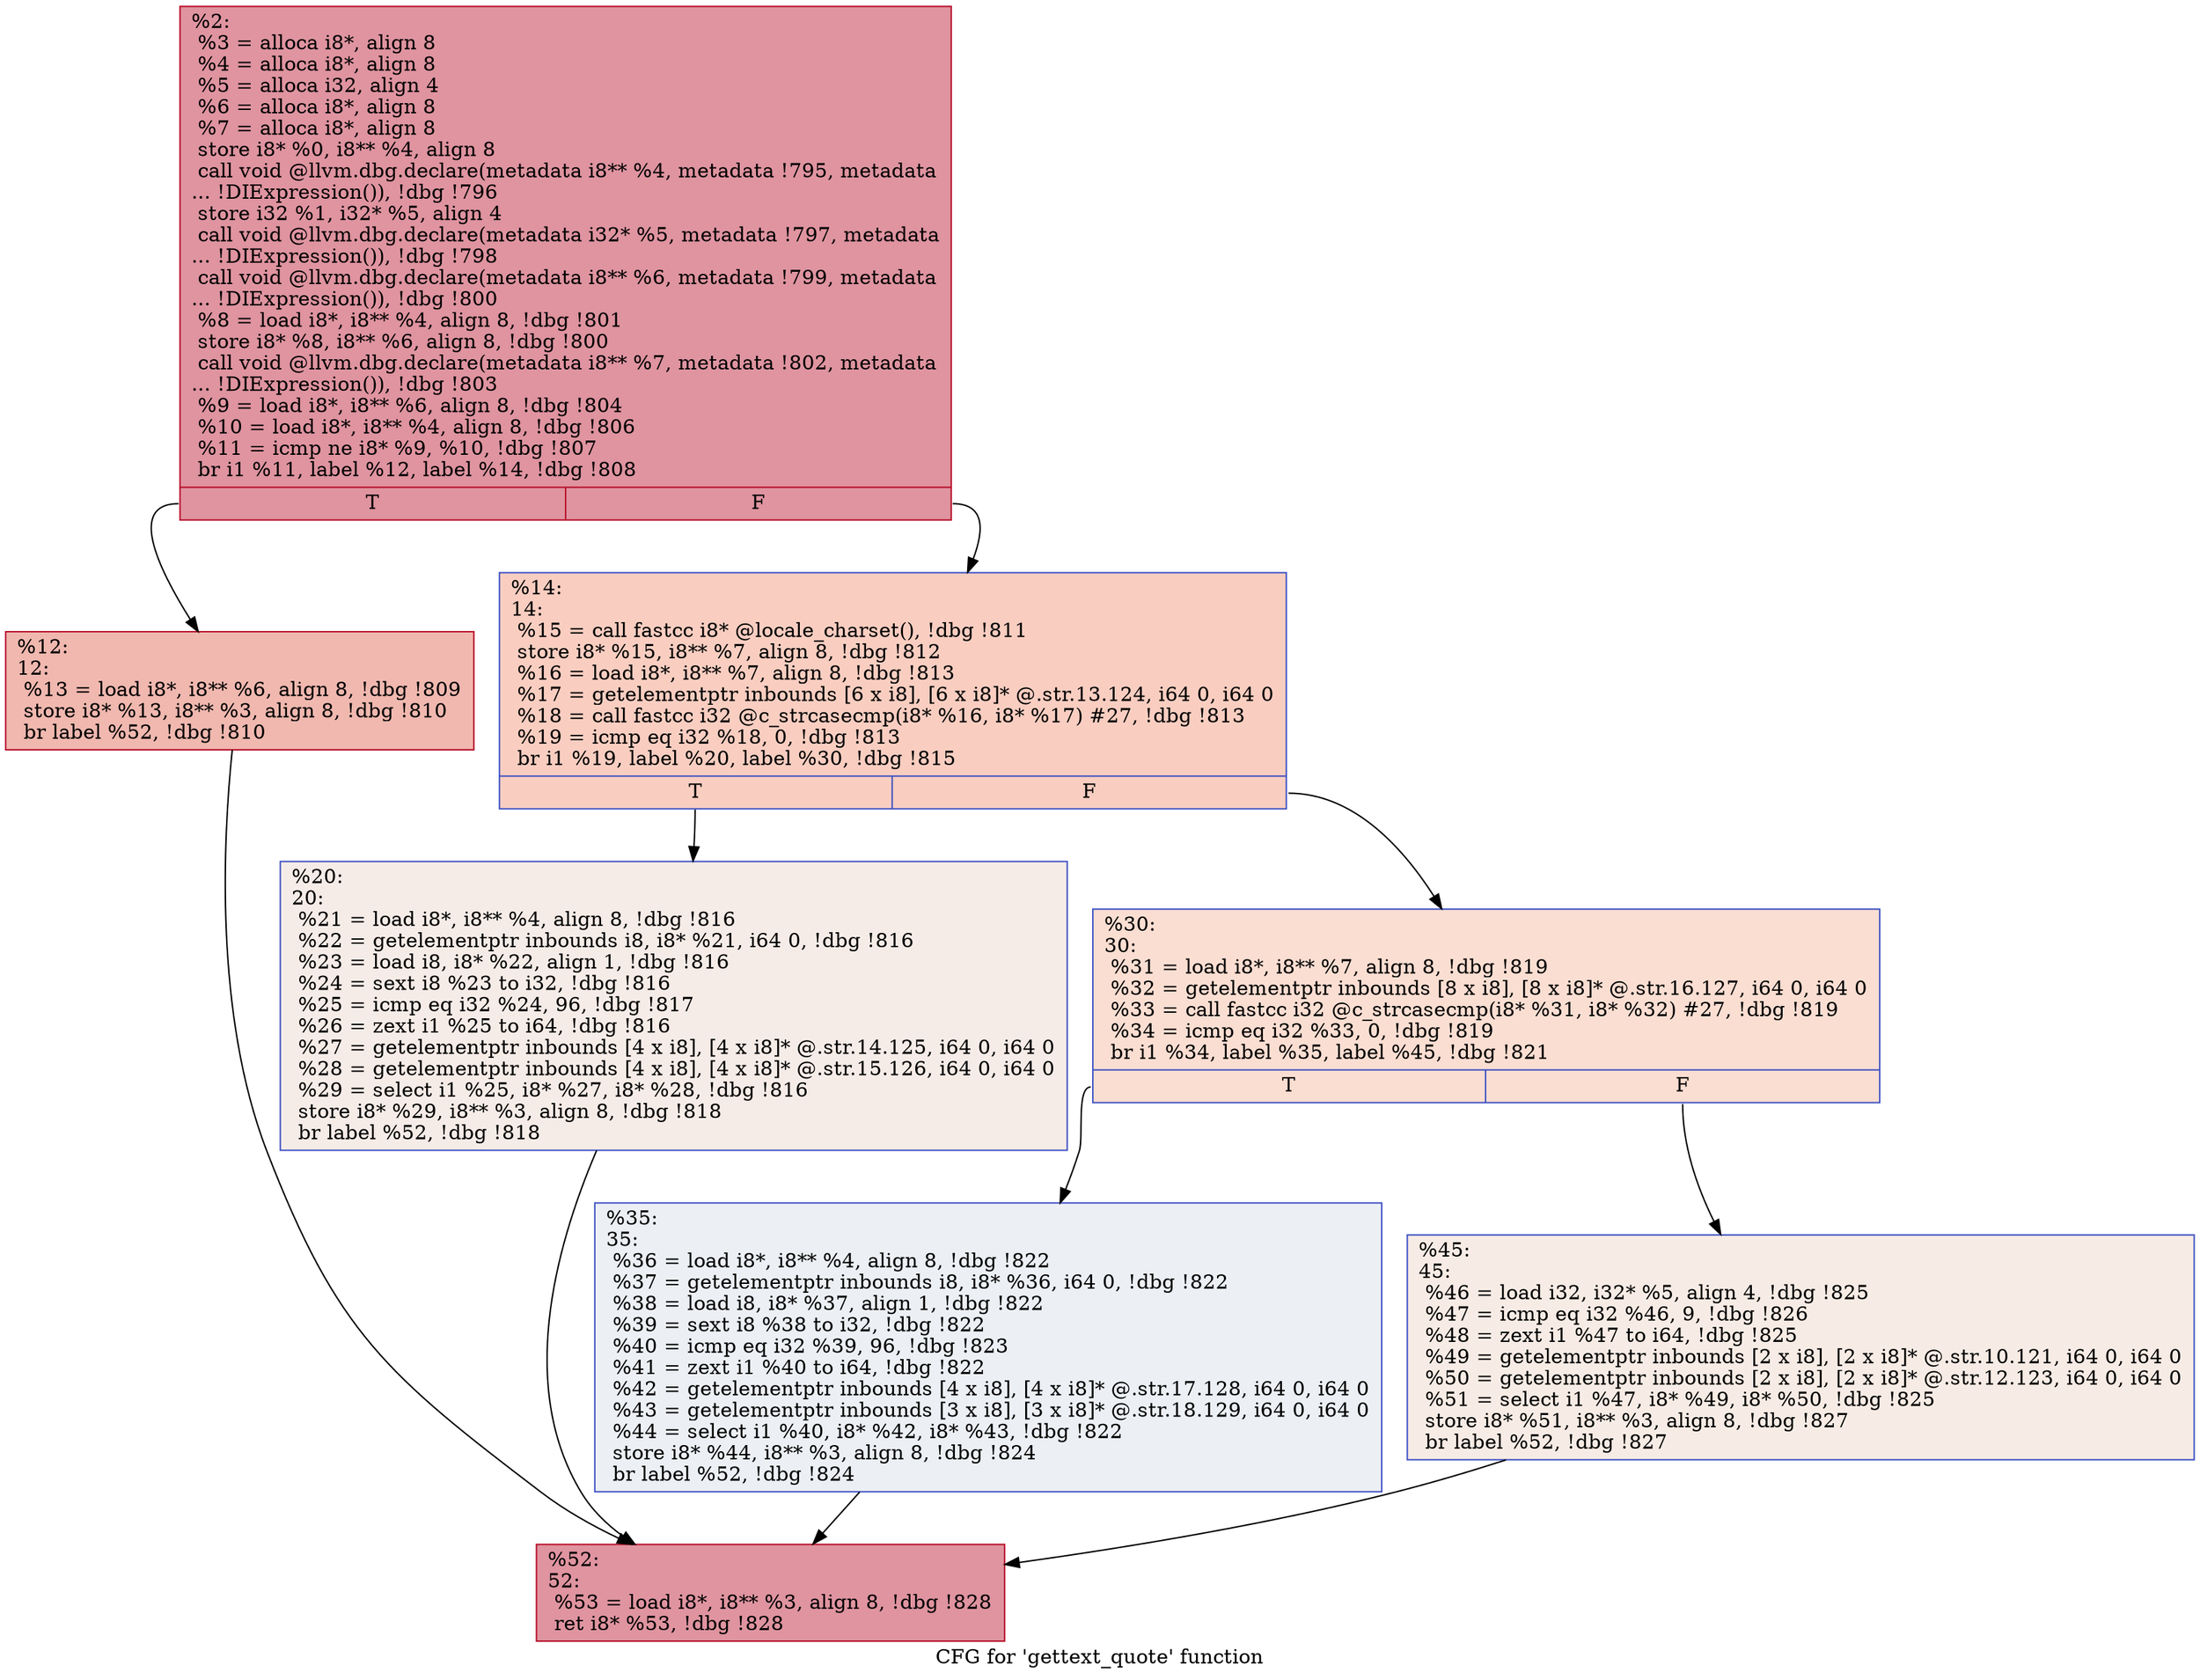 digraph "CFG for 'gettext_quote' function" {
	label="CFG for 'gettext_quote' function";

	Node0x22fd930 [shape=record,color="#b70d28ff", style=filled, fillcolor="#b70d2870",label="{%2:\l  %3 = alloca i8*, align 8\l  %4 = alloca i8*, align 8\l  %5 = alloca i32, align 4\l  %6 = alloca i8*, align 8\l  %7 = alloca i8*, align 8\l  store i8* %0, i8** %4, align 8\l  call void @llvm.dbg.declare(metadata i8** %4, metadata !795, metadata\l... !DIExpression()), !dbg !796\l  store i32 %1, i32* %5, align 4\l  call void @llvm.dbg.declare(metadata i32* %5, metadata !797, metadata\l... !DIExpression()), !dbg !798\l  call void @llvm.dbg.declare(metadata i8** %6, metadata !799, metadata\l... !DIExpression()), !dbg !800\l  %8 = load i8*, i8** %4, align 8, !dbg !801\l  store i8* %8, i8** %6, align 8, !dbg !800\l  call void @llvm.dbg.declare(metadata i8** %7, metadata !802, metadata\l... !DIExpression()), !dbg !803\l  %9 = load i8*, i8** %6, align 8, !dbg !804\l  %10 = load i8*, i8** %4, align 8, !dbg !806\l  %11 = icmp ne i8* %9, %10, !dbg !807\l  br i1 %11, label %12, label %14, !dbg !808\l|{<s0>T|<s1>F}}"];
	Node0x22fd930:s0 -> Node0x22fd980;
	Node0x22fd930:s1 -> Node0x22fd9d0;
	Node0x22fd980 [shape=record,color="#b70d28ff", style=filled, fillcolor="#dc5d4a70",label="{%12:\l12:                                               \l  %13 = load i8*, i8** %6, align 8, !dbg !809\l  store i8* %13, i8** %3, align 8, !dbg !810\l  br label %52, !dbg !810\l}"];
	Node0x22fd980 -> Node0x22fdb60;
	Node0x22fd9d0 [shape=record,color="#3d50c3ff", style=filled, fillcolor="#f2907270",label="{%14:\l14:                                               \l  %15 = call fastcc i8* @locale_charset(), !dbg !811\l  store i8* %15, i8** %7, align 8, !dbg !812\l  %16 = load i8*, i8** %7, align 8, !dbg !813\l  %17 = getelementptr inbounds [6 x i8], [6 x i8]* @.str.13.124, i64 0, i64 0\l  %18 = call fastcc i32 @c_strcasecmp(i8* %16, i8* %17) #27, !dbg !813\l  %19 = icmp eq i32 %18, 0, !dbg !813\l  br i1 %19, label %20, label %30, !dbg !815\l|{<s0>T|<s1>F}}"];
	Node0x22fd9d0:s0 -> Node0x22fda20;
	Node0x22fd9d0:s1 -> Node0x22fda70;
	Node0x22fda20 [shape=record,color="#3d50c3ff", style=filled, fillcolor="#ead5c970",label="{%20:\l20:                                               \l  %21 = load i8*, i8** %4, align 8, !dbg !816\l  %22 = getelementptr inbounds i8, i8* %21, i64 0, !dbg !816\l  %23 = load i8, i8* %22, align 1, !dbg !816\l  %24 = sext i8 %23 to i32, !dbg !816\l  %25 = icmp eq i32 %24, 96, !dbg !817\l  %26 = zext i1 %25 to i64, !dbg !816\l  %27 = getelementptr inbounds [4 x i8], [4 x i8]* @.str.14.125, i64 0, i64 0\l  %28 = getelementptr inbounds [4 x i8], [4 x i8]* @.str.15.126, i64 0, i64 0\l  %29 = select i1 %25, i8* %27, i8* %28, !dbg !816\l  store i8* %29, i8** %3, align 8, !dbg !818\l  br label %52, !dbg !818\l}"];
	Node0x22fda20 -> Node0x22fdb60;
	Node0x22fda70 [shape=record,color="#3d50c3ff", style=filled, fillcolor="#f7b59970",label="{%30:\l30:                                               \l  %31 = load i8*, i8** %7, align 8, !dbg !819\l  %32 = getelementptr inbounds [8 x i8], [8 x i8]* @.str.16.127, i64 0, i64 0\l  %33 = call fastcc i32 @c_strcasecmp(i8* %31, i8* %32) #27, !dbg !819\l  %34 = icmp eq i32 %33, 0, !dbg !819\l  br i1 %34, label %35, label %45, !dbg !821\l|{<s0>T|<s1>F}}"];
	Node0x22fda70:s0 -> Node0x22fdac0;
	Node0x22fda70:s1 -> Node0x22fdb10;
	Node0x22fdac0 [shape=record,color="#3d50c3ff", style=filled, fillcolor="#d4dbe670",label="{%35:\l35:                                               \l  %36 = load i8*, i8** %4, align 8, !dbg !822\l  %37 = getelementptr inbounds i8, i8* %36, i64 0, !dbg !822\l  %38 = load i8, i8* %37, align 1, !dbg !822\l  %39 = sext i8 %38 to i32, !dbg !822\l  %40 = icmp eq i32 %39, 96, !dbg !823\l  %41 = zext i1 %40 to i64, !dbg !822\l  %42 = getelementptr inbounds [4 x i8], [4 x i8]* @.str.17.128, i64 0, i64 0\l  %43 = getelementptr inbounds [3 x i8], [3 x i8]* @.str.18.129, i64 0, i64 0\l  %44 = select i1 %40, i8* %42, i8* %43, !dbg !822\l  store i8* %44, i8** %3, align 8, !dbg !824\l  br label %52, !dbg !824\l}"];
	Node0x22fdac0 -> Node0x22fdb60;
	Node0x22fdb10 [shape=record,color="#3d50c3ff", style=filled, fillcolor="#ecd3c570",label="{%45:\l45:                                               \l  %46 = load i32, i32* %5, align 4, !dbg !825\l  %47 = icmp eq i32 %46, 9, !dbg !826\l  %48 = zext i1 %47 to i64, !dbg !825\l  %49 = getelementptr inbounds [2 x i8], [2 x i8]* @.str.10.121, i64 0, i64 0\l  %50 = getelementptr inbounds [2 x i8], [2 x i8]* @.str.12.123, i64 0, i64 0\l  %51 = select i1 %47, i8* %49, i8* %50, !dbg !825\l  store i8* %51, i8** %3, align 8, !dbg !827\l  br label %52, !dbg !827\l}"];
	Node0x22fdb10 -> Node0x22fdb60;
	Node0x22fdb60 [shape=record,color="#b70d28ff", style=filled, fillcolor="#b70d2870",label="{%52:\l52:                                               \l  %53 = load i8*, i8** %3, align 8, !dbg !828\l  ret i8* %53, !dbg !828\l}"];
}

